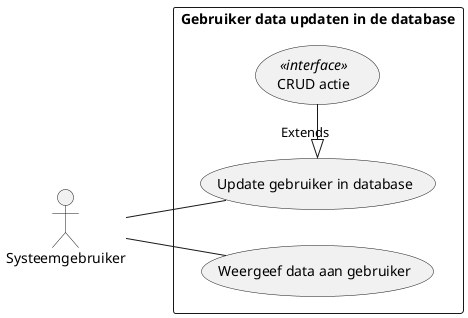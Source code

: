 @startuml usecase
left to right direction

rectangle "Gebruiker data updaten in de database" {
    usecase interaction as "Update gebruiker in database"
    usecase crud as "CRUD actie" <<interface>>
    interaction <|- crud : Extends
    usecase display as "Weergeef data aan gebruiker"
}

actor User as "Systeemgebruiker"

display -- User
User -- interaction
@enduml